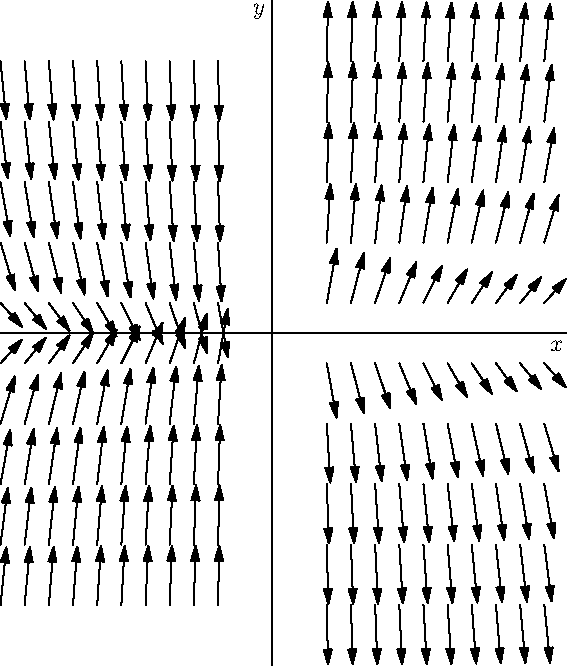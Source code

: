 size(10cm,0);
import contour;
import stats;
import graph;

xlimits(-5,5);  
ylimits(5,5);  
yaxis("$y$");
xaxis("$x$");

path vector(pair z) {return (0,0)--(1/(sqrt(1 + (4*z.y/z.x)^2)),
(4*z.y/z.x) /(sqrt(1 + (4*z.y/z.x)^2)));}

add(vectorfield(vector,(-5,-5),(-1,5)));
add(vectorfield(vector,(1,-5),(5,5)));

